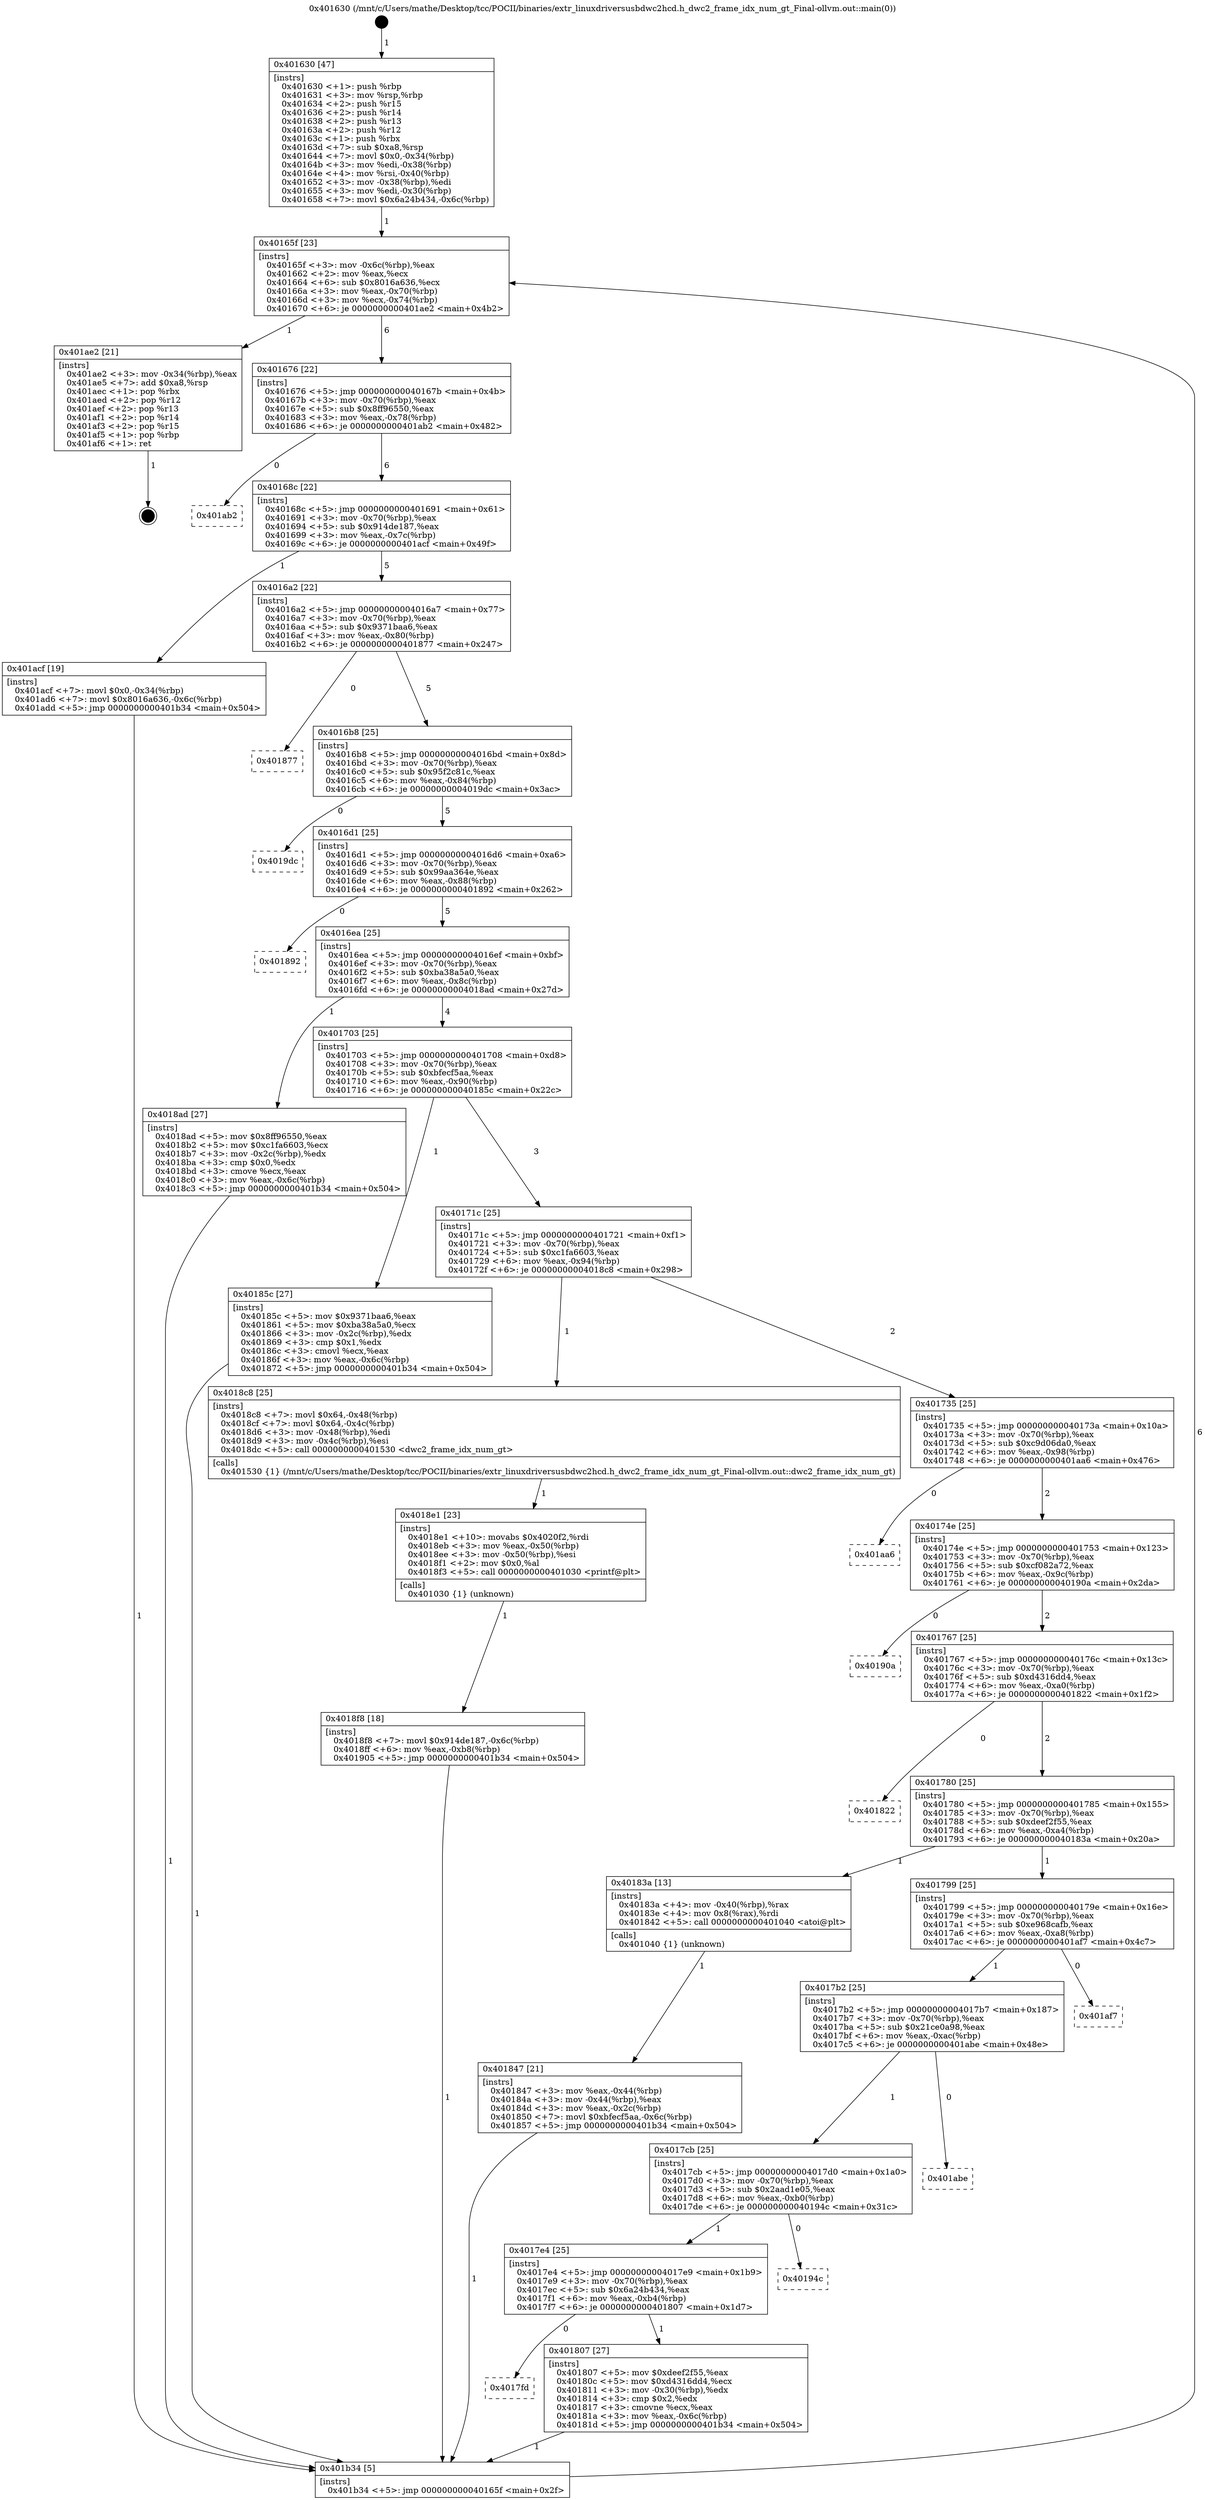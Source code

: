 digraph "0x401630" {
  label = "0x401630 (/mnt/c/Users/mathe/Desktop/tcc/POCII/binaries/extr_linuxdriversusbdwc2hcd.h_dwc2_frame_idx_num_gt_Final-ollvm.out::main(0))"
  labelloc = "t"
  node[shape=record]

  Entry [label="",width=0.3,height=0.3,shape=circle,fillcolor=black,style=filled]
  "0x40165f" [label="{
     0x40165f [23]\l
     | [instrs]\l
     &nbsp;&nbsp;0x40165f \<+3\>: mov -0x6c(%rbp),%eax\l
     &nbsp;&nbsp;0x401662 \<+2\>: mov %eax,%ecx\l
     &nbsp;&nbsp;0x401664 \<+6\>: sub $0x8016a636,%ecx\l
     &nbsp;&nbsp;0x40166a \<+3\>: mov %eax,-0x70(%rbp)\l
     &nbsp;&nbsp;0x40166d \<+3\>: mov %ecx,-0x74(%rbp)\l
     &nbsp;&nbsp;0x401670 \<+6\>: je 0000000000401ae2 \<main+0x4b2\>\l
  }"]
  "0x401ae2" [label="{
     0x401ae2 [21]\l
     | [instrs]\l
     &nbsp;&nbsp;0x401ae2 \<+3\>: mov -0x34(%rbp),%eax\l
     &nbsp;&nbsp;0x401ae5 \<+7\>: add $0xa8,%rsp\l
     &nbsp;&nbsp;0x401aec \<+1\>: pop %rbx\l
     &nbsp;&nbsp;0x401aed \<+2\>: pop %r12\l
     &nbsp;&nbsp;0x401aef \<+2\>: pop %r13\l
     &nbsp;&nbsp;0x401af1 \<+2\>: pop %r14\l
     &nbsp;&nbsp;0x401af3 \<+2\>: pop %r15\l
     &nbsp;&nbsp;0x401af5 \<+1\>: pop %rbp\l
     &nbsp;&nbsp;0x401af6 \<+1\>: ret\l
  }"]
  "0x401676" [label="{
     0x401676 [22]\l
     | [instrs]\l
     &nbsp;&nbsp;0x401676 \<+5\>: jmp 000000000040167b \<main+0x4b\>\l
     &nbsp;&nbsp;0x40167b \<+3\>: mov -0x70(%rbp),%eax\l
     &nbsp;&nbsp;0x40167e \<+5\>: sub $0x8ff96550,%eax\l
     &nbsp;&nbsp;0x401683 \<+3\>: mov %eax,-0x78(%rbp)\l
     &nbsp;&nbsp;0x401686 \<+6\>: je 0000000000401ab2 \<main+0x482\>\l
  }"]
  Exit [label="",width=0.3,height=0.3,shape=circle,fillcolor=black,style=filled,peripheries=2]
  "0x401ab2" [label="{
     0x401ab2\l
  }", style=dashed]
  "0x40168c" [label="{
     0x40168c [22]\l
     | [instrs]\l
     &nbsp;&nbsp;0x40168c \<+5\>: jmp 0000000000401691 \<main+0x61\>\l
     &nbsp;&nbsp;0x401691 \<+3\>: mov -0x70(%rbp),%eax\l
     &nbsp;&nbsp;0x401694 \<+5\>: sub $0x914de187,%eax\l
     &nbsp;&nbsp;0x401699 \<+3\>: mov %eax,-0x7c(%rbp)\l
     &nbsp;&nbsp;0x40169c \<+6\>: je 0000000000401acf \<main+0x49f\>\l
  }"]
  "0x4018f8" [label="{
     0x4018f8 [18]\l
     | [instrs]\l
     &nbsp;&nbsp;0x4018f8 \<+7\>: movl $0x914de187,-0x6c(%rbp)\l
     &nbsp;&nbsp;0x4018ff \<+6\>: mov %eax,-0xb8(%rbp)\l
     &nbsp;&nbsp;0x401905 \<+5\>: jmp 0000000000401b34 \<main+0x504\>\l
  }"]
  "0x401acf" [label="{
     0x401acf [19]\l
     | [instrs]\l
     &nbsp;&nbsp;0x401acf \<+7\>: movl $0x0,-0x34(%rbp)\l
     &nbsp;&nbsp;0x401ad6 \<+7\>: movl $0x8016a636,-0x6c(%rbp)\l
     &nbsp;&nbsp;0x401add \<+5\>: jmp 0000000000401b34 \<main+0x504\>\l
  }"]
  "0x4016a2" [label="{
     0x4016a2 [22]\l
     | [instrs]\l
     &nbsp;&nbsp;0x4016a2 \<+5\>: jmp 00000000004016a7 \<main+0x77\>\l
     &nbsp;&nbsp;0x4016a7 \<+3\>: mov -0x70(%rbp),%eax\l
     &nbsp;&nbsp;0x4016aa \<+5\>: sub $0x9371baa6,%eax\l
     &nbsp;&nbsp;0x4016af \<+3\>: mov %eax,-0x80(%rbp)\l
     &nbsp;&nbsp;0x4016b2 \<+6\>: je 0000000000401877 \<main+0x247\>\l
  }"]
  "0x4018e1" [label="{
     0x4018e1 [23]\l
     | [instrs]\l
     &nbsp;&nbsp;0x4018e1 \<+10\>: movabs $0x4020f2,%rdi\l
     &nbsp;&nbsp;0x4018eb \<+3\>: mov %eax,-0x50(%rbp)\l
     &nbsp;&nbsp;0x4018ee \<+3\>: mov -0x50(%rbp),%esi\l
     &nbsp;&nbsp;0x4018f1 \<+2\>: mov $0x0,%al\l
     &nbsp;&nbsp;0x4018f3 \<+5\>: call 0000000000401030 \<printf@plt\>\l
     | [calls]\l
     &nbsp;&nbsp;0x401030 \{1\} (unknown)\l
  }"]
  "0x401877" [label="{
     0x401877\l
  }", style=dashed]
  "0x4016b8" [label="{
     0x4016b8 [25]\l
     | [instrs]\l
     &nbsp;&nbsp;0x4016b8 \<+5\>: jmp 00000000004016bd \<main+0x8d\>\l
     &nbsp;&nbsp;0x4016bd \<+3\>: mov -0x70(%rbp),%eax\l
     &nbsp;&nbsp;0x4016c0 \<+5\>: sub $0x95f2c81c,%eax\l
     &nbsp;&nbsp;0x4016c5 \<+6\>: mov %eax,-0x84(%rbp)\l
     &nbsp;&nbsp;0x4016cb \<+6\>: je 00000000004019dc \<main+0x3ac\>\l
  }"]
  "0x401847" [label="{
     0x401847 [21]\l
     | [instrs]\l
     &nbsp;&nbsp;0x401847 \<+3\>: mov %eax,-0x44(%rbp)\l
     &nbsp;&nbsp;0x40184a \<+3\>: mov -0x44(%rbp),%eax\l
     &nbsp;&nbsp;0x40184d \<+3\>: mov %eax,-0x2c(%rbp)\l
     &nbsp;&nbsp;0x401850 \<+7\>: movl $0xbfecf5aa,-0x6c(%rbp)\l
     &nbsp;&nbsp;0x401857 \<+5\>: jmp 0000000000401b34 \<main+0x504\>\l
  }"]
  "0x4019dc" [label="{
     0x4019dc\l
  }", style=dashed]
  "0x4016d1" [label="{
     0x4016d1 [25]\l
     | [instrs]\l
     &nbsp;&nbsp;0x4016d1 \<+5\>: jmp 00000000004016d6 \<main+0xa6\>\l
     &nbsp;&nbsp;0x4016d6 \<+3\>: mov -0x70(%rbp),%eax\l
     &nbsp;&nbsp;0x4016d9 \<+5\>: sub $0x99aa364e,%eax\l
     &nbsp;&nbsp;0x4016de \<+6\>: mov %eax,-0x88(%rbp)\l
     &nbsp;&nbsp;0x4016e4 \<+6\>: je 0000000000401892 \<main+0x262\>\l
  }"]
  "0x401630" [label="{
     0x401630 [47]\l
     | [instrs]\l
     &nbsp;&nbsp;0x401630 \<+1\>: push %rbp\l
     &nbsp;&nbsp;0x401631 \<+3\>: mov %rsp,%rbp\l
     &nbsp;&nbsp;0x401634 \<+2\>: push %r15\l
     &nbsp;&nbsp;0x401636 \<+2\>: push %r14\l
     &nbsp;&nbsp;0x401638 \<+2\>: push %r13\l
     &nbsp;&nbsp;0x40163a \<+2\>: push %r12\l
     &nbsp;&nbsp;0x40163c \<+1\>: push %rbx\l
     &nbsp;&nbsp;0x40163d \<+7\>: sub $0xa8,%rsp\l
     &nbsp;&nbsp;0x401644 \<+7\>: movl $0x0,-0x34(%rbp)\l
     &nbsp;&nbsp;0x40164b \<+3\>: mov %edi,-0x38(%rbp)\l
     &nbsp;&nbsp;0x40164e \<+4\>: mov %rsi,-0x40(%rbp)\l
     &nbsp;&nbsp;0x401652 \<+3\>: mov -0x38(%rbp),%edi\l
     &nbsp;&nbsp;0x401655 \<+3\>: mov %edi,-0x30(%rbp)\l
     &nbsp;&nbsp;0x401658 \<+7\>: movl $0x6a24b434,-0x6c(%rbp)\l
  }"]
  "0x401892" [label="{
     0x401892\l
  }", style=dashed]
  "0x4016ea" [label="{
     0x4016ea [25]\l
     | [instrs]\l
     &nbsp;&nbsp;0x4016ea \<+5\>: jmp 00000000004016ef \<main+0xbf\>\l
     &nbsp;&nbsp;0x4016ef \<+3\>: mov -0x70(%rbp),%eax\l
     &nbsp;&nbsp;0x4016f2 \<+5\>: sub $0xba38a5a0,%eax\l
     &nbsp;&nbsp;0x4016f7 \<+6\>: mov %eax,-0x8c(%rbp)\l
     &nbsp;&nbsp;0x4016fd \<+6\>: je 00000000004018ad \<main+0x27d\>\l
  }"]
  "0x401b34" [label="{
     0x401b34 [5]\l
     | [instrs]\l
     &nbsp;&nbsp;0x401b34 \<+5\>: jmp 000000000040165f \<main+0x2f\>\l
  }"]
  "0x4018ad" [label="{
     0x4018ad [27]\l
     | [instrs]\l
     &nbsp;&nbsp;0x4018ad \<+5\>: mov $0x8ff96550,%eax\l
     &nbsp;&nbsp;0x4018b2 \<+5\>: mov $0xc1fa6603,%ecx\l
     &nbsp;&nbsp;0x4018b7 \<+3\>: mov -0x2c(%rbp),%edx\l
     &nbsp;&nbsp;0x4018ba \<+3\>: cmp $0x0,%edx\l
     &nbsp;&nbsp;0x4018bd \<+3\>: cmove %ecx,%eax\l
     &nbsp;&nbsp;0x4018c0 \<+3\>: mov %eax,-0x6c(%rbp)\l
     &nbsp;&nbsp;0x4018c3 \<+5\>: jmp 0000000000401b34 \<main+0x504\>\l
  }"]
  "0x401703" [label="{
     0x401703 [25]\l
     | [instrs]\l
     &nbsp;&nbsp;0x401703 \<+5\>: jmp 0000000000401708 \<main+0xd8\>\l
     &nbsp;&nbsp;0x401708 \<+3\>: mov -0x70(%rbp),%eax\l
     &nbsp;&nbsp;0x40170b \<+5\>: sub $0xbfecf5aa,%eax\l
     &nbsp;&nbsp;0x401710 \<+6\>: mov %eax,-0x90(%rbp)\l
     &nbsp;&nbsp;0x401716 \<+6\>: je 000000000040185c \<main+0x22c\>\l
  }"]
  "0x4017fd" [label="{
     0x4017fd\l
  }", style=dashed]
  "0x40185c" [label="{
     0x40185c [27]\l
     | [instrs]\l
     &nbsp;&nbsp;0x40185c \<+5\>: mov $0x9371baa6,%eax\l
     &nbsp;&nbsp;0x401861 \<+5\>: mov $0xba38a5a0,%ecx\l
     &nbsp;&nbsp;0x401866 \<+3\>: mov -0x2c(%rbp),%edx\l
     &nbsp;&nbsp;0x401869 \<+3\>: cmp $0x1,%edx\l
     &nbsp;&nbsp;0x40186c \<+3\>: cmovl %ecx,%eax\l
     &nbsp;&nbsp;0x40186f \<+3\>: mov %eax,-0x6c(%rbp)\l
     &nbsp;&nbsp;0x401872 \<+5\>: jmp 0000000000401b34 \<main+0x504\>\l
  }"]
  "0x40171c" [label="{
     0x40171c [25]\l
     | [instrs]\l
     &nbsp;&nbsp;0x40171c \<+5\>: jmp 0000000000401721 \<main+0xf1\>\l
     &nbsp;&nbsp;0x401721 \<+3\>: mov -0x70(%rbp),%eax\l
     &nbsp;&nbsp;0x401724 \<+5\>: sub $0xc1fa6603,%eax\l
     &nbsp;&nbsp;0x401729 \<+6\>: mov %eax,-0x94(%rbp)\l
     &nbsp;&nbsp;0x40172f \<+6\>: je 00000000004018c8 \<main+0x298\>\l
  }"]
  "0x401807" [label="{
     0x401807 [27]\l
     | [instrs]\l
     &nbsp;&nbsp;0x401807 \<+5\>: mov $0xdeef2f55,%eax\l
     &nbsp;&nbsp;0x40180c \<+5\>: mov $0xd4316dd4,%ecx\l
     &nbsp;&nbsp;0x401811 \<+3\>: mov -0x30(%rbp),%edx\l
     &nbsp;&nbsp;0x401814 \<+3\>: cmp $0x2,%edx\l
     &nbsp;&nbsp;0x401817 \<+3\>: cmovne %ecx,%eax\l
     &nbsp;&nbsp;0x40181a \<+3\>: mov %eax,-0x6c(%rbp)\l
     &nbsp;&nbsp;0x40181d \<+5\>: jmp 0000000000401b34 \<main+0x504\>\l
  }"]
  "0x4018c8" [label="{
     0x4018c8 [25]\l
     | [instrs]\l
     &nbsp;&nbsp;0x4018c8 \<+7\>: movl $0x64,-0x48(%rbp)\l
     &nbsp;&nbsp;0x4018cf \<+7\>: movl $0x64,-0x4c(%rbp)\l
     &nbsp;&nbsp;0x4018d6 \<+3\>: mov -0x48(%rbp),%edi\l
     &nbsp;&nbsp;0x4018d9 \<+3\>: mov -0x4c(%rbp),%esi\l
     &nbsp;&nbsp;0x4018dc \<+5\>: call 0000000000401530 \<dwc2_frame_idx_num_gt\>\l
     | [calls]\l
     &nbsp;&nbsp;0x401530 \{1\} (/mnt/c/Users/mathe/Desktop/tcc/POCII/binaries/extr_linuxdriversusbdwc2hcd.h_dwc2_frame_idx_num_gt_Final-ollvm.out::dwc2_frame_idx_num_gt)\l
  }"]
  "0x401735" [label="{
     0x401735 [25]\l
     | [instrs]\l
     &nbsp;&nbsp;0x401735 \<+5\>: jmp 000000000040173a \<main+0x10a\>\l
     &nbsp;&nbsp;0x40173a \<+3\>: mov -0x70(%rbp),%eax\l
     &nbsp;&nbsp;0x40173d \<+5\>: sub $0xc9d06da0,%eax\l
     &nbsp;&nbsp;0x401742 \<+6\>: mov %eax,-0x98(%rbp)\l
     &nbsp;&nbsp;0x401748 \<+6\>: je 0000000000401aa6 \<main+0x476\>\l
  }"]
  "0x4017e4" [label="{
     0x4017e4 [25]\l
     | [instrs]\l
     &nbsp;&nbsp;0x4017e4 \<+5\>: jmp 00000000004017e9 \<main+0x1b9\>\l
     &nbsp;&nbsp;0x4017e9 \<+3\>: mov -0x70(%rbp),%eax\l
     &nbsp;&nbsp;0x4017ec \<+5\>: sub $0x6a24b434,%eax\l
     &nbsp;&nbsp;0x4017f1 \<+6\>: mov %eax,-0xb4(%rbp)\l
     &nbsp;&nbsp;0x4017f7 \<+6\>: je 0000000000401807 \<main+0x1d7\>\l
  }"]
  "0x401aa6" [label="{
     0x401aa6\l
  }", style=dashed]
  "0x40174e" [label="{
     0x40174e [25]\l
     | [instrs]\l
     &nbsp;&nbsp;0x40174e \<+5\>: jmp 0000000000401753 \<main+0x123\>\l
     &nbsp;&nbsp;0x401753 \<+3\>: mov -0x70(%rbp),%eax\l
     &nbsp;&nbsp;0x401756 \<+5\>: sub $0xcf082a72,%eax\l
     &nbsp;&nbsp;0x40175b \<+6\>: mov %eax,-0x9c(%rbp)\l
     &nbsp;&nbsp;0x401761 \<+6\>: je 000000000040190a \<main+0x2da\>\l
  }"]
  "0x40194c" [label="{
     0x40194c\l
  }", style=dashed]
  "0x40190a" [label="{
     0x40190a\l
  }", style=dashed]
  "0x401767" [label="{
     0x401767 [25]\l
     | [instrs]\l
     &nbsp;&nbsp;0x401767 \<+5\>: jmp 000000000040176c \<main+0x13c\>\l
     &nbsp;&nbsp;0x40176c \<+3\>: mov -0x70(%rbp),%eax\l
     &nbsp;&nbsp;0x40176f \<+5\>: sub $0xd4316dd4,%eax\l
     &nbsp;&nbsp;0x401774 \<+6\>: mov %eax,-0xa0(%rbp)\l
     &nbsp;&nbsp;0x40177a \<+6\>: je 0000000000401822 \<main+0x1f2\>\l
  }"]
  "0x4017cb" [label="{
     0x4017cb [25]\l
     | [instrs]\l
     &nbsp;&nbsp;0x4017cb \<+5\>: jmp 00000000004017d0 \<main+0x1a0\>\l
     &nbsp;&nbsp;0x4017d0 \<+3\>: mov -0x70(%rbp),%eax\l
     &nbsp;&nbsp;0x4017d3 \<+5\>: sub $0x2aad1e05,%eax\l
     &nbsp;&nbsp;0x4017d8 \<+6\>: mov %eax,-0xb0(%rbp)\l
     &nbsp;&nbsp;0x4017de \<+6\>: je 000000000040194c \<main+0x31c\>\l
  }"]
  "0x401822" [label="{
     0x401822\l
  }", style=dashed]
  "0x401780" [label="{
     0x401780 [25]\l
     | [instrs]\l
     &nbsp;&nbsp;0x401780 \<+5\>: jmp 0000000000401785 \<main+0x155\>\l
     &nbsp;&nbsp;0x401785 \<+3\>: mov -0x70(%rbp),%eax\l
     &nbsp;&nbsp;0x401788 \<+5\>: sub $0xdeef2f55,%eax\l
     &nbsp;&nbsp;0x40178d \<+6\>: mov %eax,-0xa4(%rbp)\l
     &nbsp;&nbsp;0x401793 \<+6\>: je 000000000040183a \<main+0x20a\>\l
  }"]
  "0x401abe" [label="{
     0x401abe\l
  }", style=dashed]
  "0x40183a" [label="{
     0x40183a [13]\l
     | [instrs]\l
     &nbsp;&nbsp;0x40183a \<+4\>: mov -0x40(%rbp),%rax\l
     &nbsp;&nbsp;0x40183e \<+4\>: mov 0x8(%rax),%rdi\l
     &nbsp;&nbsp;0x401842 \<+5\>: call 0000000000401040 \<atoi@plt\>\l
     | [calls]\l
     &nbsp;&nbsp;0x401040 \{1\} (unknown)\l
  }"]
  "0x401799" [label="{
     0x401799 [25]\l
     | [instrs]\l
     &nbsp;&nbsp;0x401799 \<+5\>: jmp 000000000040179e \<main+0x16e\>\l
     &nbsp;&nbsp;0x40179e \<+3\>: mov -0x70(%rbp),%eax\l
     &nbsp;&nbsp;0x4017a1 \<+5\>: sub $0xe968cafb,%eax\l
     &nbsp;&nbsp;0x4017a6 \<+6\>: mov %eax,-0xa8(%rbp)\l
     &nbsp;&nbsp;0x4017ac \<+6\>: je 0000000000401af7 \<main+0x4c7\>\l
  }"]
  "0x4017b2" [label="{
     0x4017b2 [25]\l
     | [instrs]\l
     &nbsp;&nbsp;0x4017b2 \<+5\>: jmp 00000000004017b7 \<main+0x187\>\l
     &nbsp;&nbsp;0x4017b7 \<+3\>: mov -0x70(%rbp),%eax\l
     &nbsp;&nbsp;0x4017ba \<+5\>: sub $0x21ce0a98,%eax\l
     &nbsp;&nbsp;0x4017bf \<+6\>: mov %eax,-0xac(%rbp)\l
     &nbsp;&nbsp;0x4017c5 \<+6\>: je 0000000000401abe \<main+0x48e\>\l
  }"]
  "0x401af7" [label="{
     0x401af7\l
  }", style=dashed]
  Entry -> "0x401630" [label=" 1"]
  "0x40165f" -> "0x401ae2" [label=" 1"]
  "0x40165f" -> "0x401676" [label=" 6"]
  "0x401ae2" -> Exit [label=" 1"]
  "0x401676" -> "0x401ab2" [label=" 0"]
  "0x401676" -> "0x40168c" [label=" 6"]
  "0x401acf" -> "0x401b34" [label=" 1"]
  "0x40168c" -> "0x401acf" [label=" 1"]
  "0x40168c" -> "0x4016a2" [label=" 5"]
  "0x4018f8" -> "0x401b34" [label=" 1"]
  "0x4016a2" -> "0x401877" [label=" 0"]
  "0x4016a2" -> "0x4016b8" [label=" 5"]
  "0x4018e1" -> "0x4018f8" [label=" 1"]
  "0x4016b8" -> "0x4019dc" [label=" 0"]
  "0x4016b8" -> "0x4016d1" [label=" 5"]
  "0x4018c8" -> "0x4018e1" [label=" 1"]
  "0x4016d1" -> "0x401892" [label=" 0"]
  "0x4016d1" -> "0x4016ea" [label=" 5"]
  "0x4018ad" -> "0x401b34" [label=" 1"]
  "0x4016ea" -> "0x4018ad" [label=" 1"]
  "0x4016ea" -> "0x401703" [label=" 4"]
  "0x40185c" -> "0x401b34" [label=" 1"]
  "0x401703" -> "0x40185c" [label=" 1"]
  "0x401703" -> "0x40171c" [label=" 3"]
  "0x401847" -> "0x401b34" [label=" 1"]
  "0x40171c" -> "0x4018c8" [label=" 1"]
  "0x40171c" -> "0x401735" [label=" 2"]
  "0x40183a" -> "0x401847" [label=" 1"]
  "0x401735" -> "0x401aa6" [label=" 0"]
  "0x401735" -> "0x40174e" [label=" 2"]
  "0x401630" -> "0x40165f" [label=" 1"]
  "0x40174e" -> "0x40190a" [label=" 0"]
  "0x40174e" -> "0x401767" [label=" 2"]
  "0x401807" -> "0x401b34" [label=" 1"]
  "0x401767" -> "0x401822" [label=" 0"]
  "0x401767" -> "0x401780" [label=" 2"]
  "0x4017e4" -> "0x401807" [label=" 1"]
  "0x401780" -> "0x40183a" [label=" 1"]
  "0x401780" -> "0x401799" [label=" 1"]
  "0x401b34" -> "0x40165f" [label=" 6"]
  "0x401799" -> "0x401af7" [label=" 0"]
  "0x401799" -> "0x4017b2" [label=" 1"]
  "0x4017cb" -> "0x4017e4" [label=" 1"]
  "0x4017b2" -> "0x401abe" [label=" 0"]
  "0x4017b2" -> "0x4017cb" [label=" 1"]
  "0x4017e4" -> "0x4017fd" [label=" 0"]
  "0x4017cb" -> "0x40194c" [label=" 0"]
}
